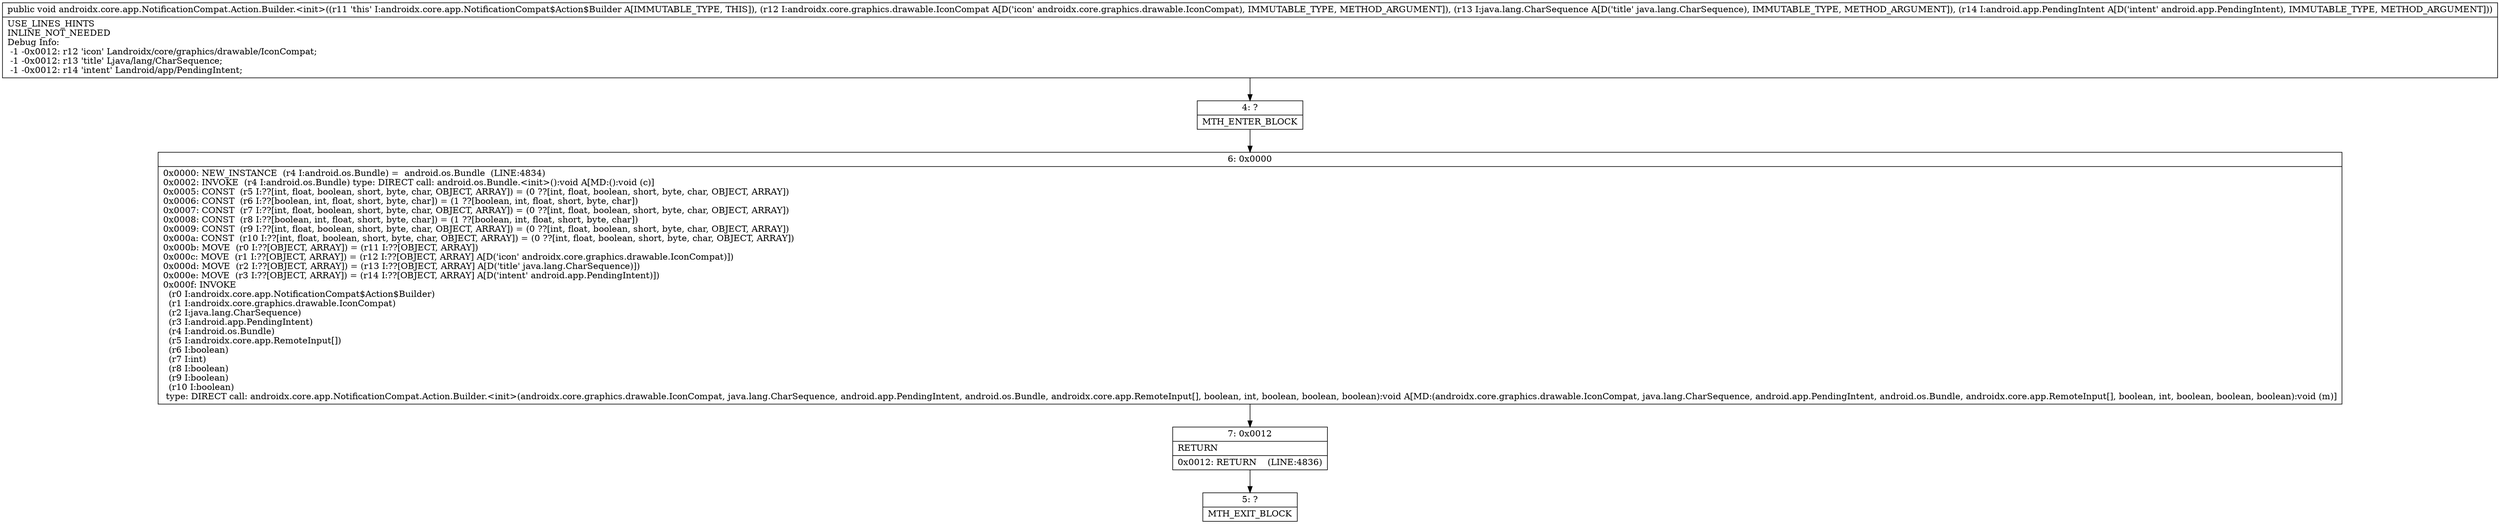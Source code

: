 digraph "CFG forandroidx.core.app.NotificationCompat.Action.Builder.\<init\>(Landroidx\/core\/graphics\/drawable\/IconCompat;Ljava\/lang\/CharSequence;Landroid\/app\/PendingIntent;)V" {
Node_4 [shape=record,label="{4\:\ ?|MTH_ENTER_BLOCK\l}"];
Node_6 [shape=record,label="{6\:\ 0x0000|0x0000: NEW_INSTANCE  (r4 I:android.os.Bundle) =  android.os.Bundle  (LINE:4834)\l0x0002: INVOKE  (r4 I:android.os.Bundle) type: DIRECT call: android.os.Bundle.\<init\>():void A[MD:():void (c)]\l0x0005: CONST  (r5 I:??[int, float, boolean, short, byte, char, OBJECT, ARRAY]) = (0 ??[int, float, boolean, short, byte, char, OBJECT, ARRAY]) \l0x0006: CONST  (r6 I:??[boolean, int, float, short, byte, char]) = (1 ??[boolean, int, float, short, byte, char]) \l0x0007: CONST  (r7 I:??[int, float, boolean, short, byte, char, OBJECT, ARRAY]) = (0 ??[int, float, boolean, short, byte, char, OBJECT, ARRAY]) \l0x0008: CONST  (r8 I:??[boolean, int, float, short, byte, char]) = (1 ??[boolean, int, float, short, byte, char]) \l0x0009: CONST  (r9 I:??[int, float, boolean, short, byte, char, OBJECT, ARRAY]) = (0 ??[int, float, boolean, short, byte, char, OBJECT, ARRAY]) \l0x000a: CONST  (r10 I:??[int, float, boolean, short, byte, char, OBJECT, ARRAY]) = (0 ??[int, float, boolean, short, byte, char, OBJECT, ARRAY]) \l0x000b: MOVE  (r0 I:??[OBJECT, ARRAY]) = (r11 I:??[OBJECT, ARRAY]) \l0x000c: MOVE  (r1 I:??[OBJECT, ARRAY]) = (r12 I:??[OBJECT, ARRAY] A[D('icon' androidx.core.graphics.drawable.IconCompat)]) \l0x000d: MOVE  (r2 I:??[OBJECT, ARRAY]) = (r13 I:??[OBJECT, ARRAY] A[D('title' java.lang.CharSequence)]) \l0x000e: MOVE  (r3 I:??[OBJECT, ARRAY]) = (r14 I:??[OBJECT, ARRAY] A[D('intent' android.app.PendingIntent)]) \l0x000f: INVOKE  \l  (r0 I:androidx.core.app.NotificationCompat$Action$Builder)\l  (r1 I:androidx.core.graphics.drawable.IconCompat)\l  (r2 I:java.lang.CharSequence)\l  (r3 I:android.app.PendingIntent)\l  (r4 I:android.os.Bundle)\l  (r5 I:androidx.core.app.RemoteInput[])\l  (r6 I:boolean)\l  (r7 I:int)\l  (r8 I:boolean)\l  (r9 I:boolean)\l  (r10 I:boolean)\l type: DIRECT call: androidx.core.app.NotificationCompat.Action.Builder.\<init\>(androidx.core.graphics.drawable.IconCompat, java.lang.CharSequence, android.app.PendingIntent, android.os.Bundle, androidx.core.app.RemoteInput[], boolean, int, boolean, boolean, boolean):void A[MD:(androidx.core.graphics.drawable.IconCompat, java.lang.CharSequence, android.app.PendingIntent, android.os.Bundle, androidx.core.app.RemoteInput[], boolean, int, boolean, boolean, boolean):void (m)]\l}"];
Node_7 [shape=record,label="{7\:\ 0x0012|RETURN\l|0x0012: RETURN    (LINE:4836)\l}"];
Node_5 [shape=record,label="{5\:\ ?|MTH_EXIT_BLOCK\l}"];
MethodNode[shape=record,label="{public void androidx.core.app.NotificationCompat.Action.Builder.\<init\>((r11 'this' I:androidx.core.app.NotificationCompat$Action$Builder A[IMMUTABLE_TYPE, THIS]), (r12 I:androidx.core.graphics.drawable.IconCompat A[D('icon' androidx.core.graphics.drawable.IconCompat), IMMUTABLE_TYPE, METHOD_ARGUMENT]), (r13 I:java.lang.CharSequence A[D('title' java.lang.CharSequence), IMMUTABLE_TYPE, METHOD_ARGUMENT]), (r14 I:android.app.PendingIntent A[D('intent' android.app.PendingIntent), IMMUTABLE_TYPE, METHOD_ARGUMENT]))  | USE_LINES_HINTS\lINLINE_NOT_NEEDED\lDebug Info:\l  \-1 \-0x0012: r12 'icon' Landroidx\/core\/graphics\/drawable\/IconCompat;\l  \-1 \-0x0012: r13 'title' Ljava\/lang\/CharSequence;\l  \-1 \-0x0012: r14 'intent' Landroid\/app\/PendingIntent;\l}"];
MethodNode -> Node_4;Node_4 -> Node_6;
Node_6 -> Node_7;
Node_7 -> Node_5;
}

